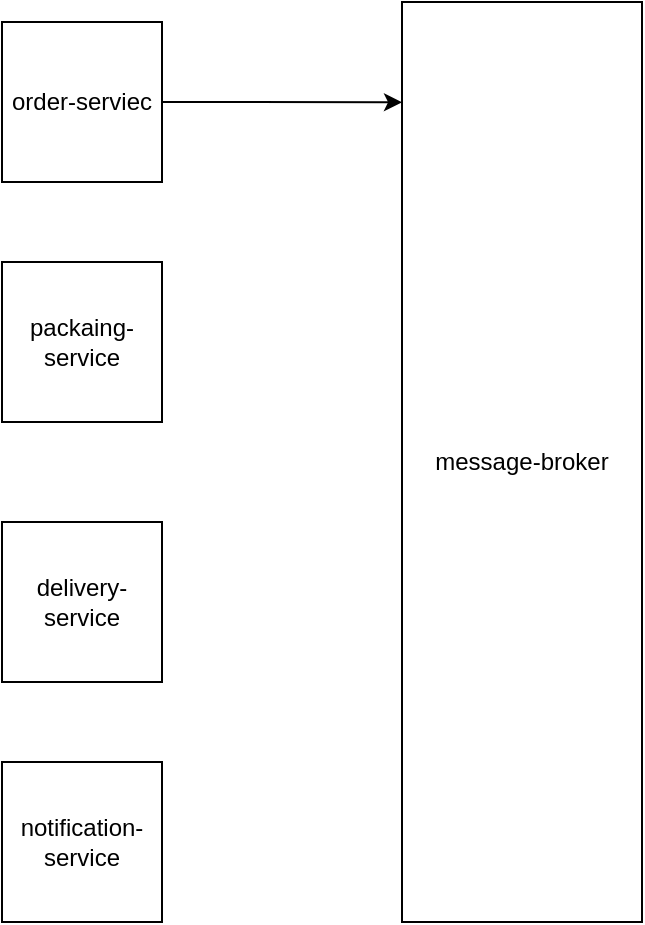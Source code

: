 <mxfile version="26.0.16">
  <diagram name="Page-1" id="4UMP4Y6CClmuQf2rIJ2r">
    <mxGraphModel dx="1114" dy="576" grid="1" gridSize="10" guides="1" tooltips="1" connect="1" arrows="1" fold="1" page="1" pageScale="1" pageWidth="850" pageHeight="1100" math="0" shadow="0">
      <root>
        <mxCell id="0" />
        <mxCell id="1" parent="0" />
        <mxCell id="gvCItJDWQXn4-QA9SiaZ-1" value="order-serviec" style="whiteSpace=wrap;html=1;aspect=fixed;" vertex="1" parent="1">
          <mxGeometry x="180" y="50" width="80" height="80" as="geometry" />
        </mxCell>
        <mxCell id="gvCItJDWQXn4-QA9SiaZ-3" value="message-broker" style="rounded=0;whiteSpace=wrap;html=1;" vertex="1" parent="1">
          <mxGeometry x="380" y="40" width="120" height="460" as="geometry" />
        </mxCell>
        <mxCell id="gvCItJDWQXn4-QA9SiaZ-4" value="packaing-service" style="whiteSpace=wrap;html=1;aspect=fixed;" vertex="1" parent="1">
          <mxGeometry x="180" y="170" width="80" height="80" as="geometry" />
        </mxCell>
        <mxCell id="gvCItJDWQXn4-QA9SiaZ-5" value="notification-service" style="whiteSpace=wrap;html=1;aspect=fixed;" vertex="1" parent="1">
          <mxGeometry x="180" y="420" width="80" height="80" as="geometry" />
        </mxCell>
        <mxCell id="gvCItJDWQXn4-QA9SiaZ-6" value="delivery-service" style="whiteSpace=wrap;html=1;aspect=fixed;" vertex="1" parent="1">
          <mxGeometry x="180" y="300" width="80" height="80" as="geometry" />
        </mxCell>
        <mxCell id="gvCItJDWQXn4-QA9SiaZ-8" value="" style="endArrow=classic;html=1;rounded=0;entryX=0;entryY=0.109;entryDx=0;entryDy=0;entryPerimeter=0;" edge="1" parent="1" target="gvCItJDWQXn4-QA9SiaZ-3">
          <mxGeometry width="50" height="50" relative="1" as="geometry">
            <mxPoint x="260" y="90" as="sourcePoint" />
            <mxPoint x="310" y="40" as="targetPoint" />
          </mxGeometry>
        </mxCell>
      </root>
    </mxGraphModel>
  </diagram>
</mxfile>
